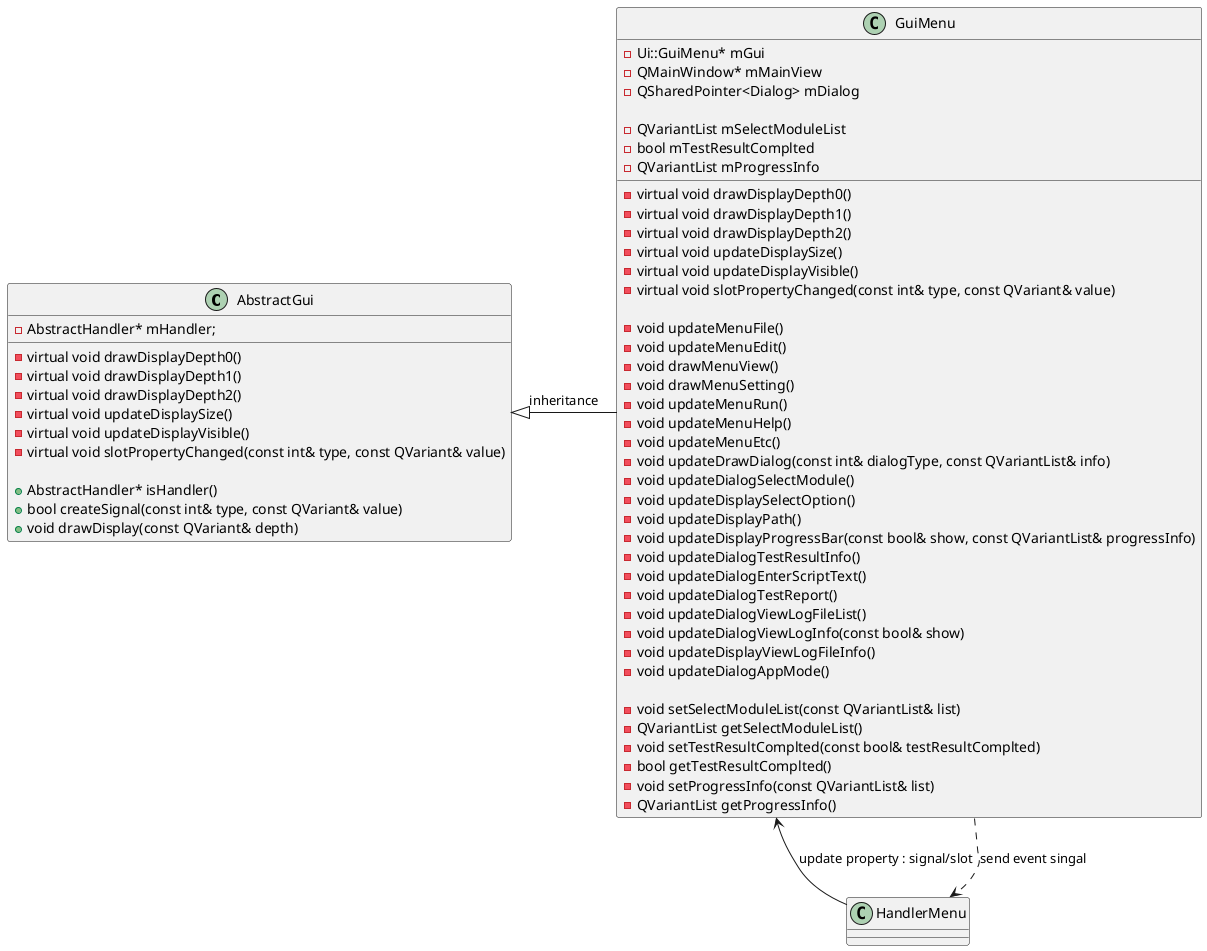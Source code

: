 @startuml

' AbstractGui 클래스 정의
class AbstractGui {
    -virtual void drawDisplayDepth0()
    -virtual void drawDisplayDepth1()
    -virtual void drawDisplayDepth2()
    -virtual void updateDisplaySize()
    -virtual void updateDisplayVisible()
    -virtual void slotPropertyChanged(const int& type, const QVariant& value)

    +AbstractHandler* isHandler()
    +bool createSignal(const int& type, const QVariant& value)
    +void drawDisplay(const QVariant& depth)

    -AbstractHandler* mHandler;
}

' GuiMenu 클래스 정의
class GuiMenu {
    -virtual void drawDisplayDepth0()
    -virtual void drawDisplayDepth1()
    -virtual void drawDisplayDepth2()
    -virtual void updateDisplaySize()
    -virtual void updateDisplayVisible()
    -virtual void slotPropertyChanged(const int& type, const QVariant& value)

    -void updateMenuFile()
    -void updateMenuEdit()
    -void drawMenuView()
    -void drawMenuSetting()
    -void updateMenuRun()
    -void updateMenuHelp()
    -void updateMenuEtc()
    -void updateDrawDialog(const int& dialogType, const QVariantList& info)
    -void updateDialogSelectModule()
    -void updateDisplaySelectOption()
    -void updateDisplayPath()
    -void updateDisplayProgressBar(const bool& show, const QVariantList& progressInfo)
    -void updateDialogTestResultInfo()
    -void updateDialogEnterScriptText()
    -void updateDialogTestReport()
    -void updateDialogViewLogFileList()
    -void updateDialogViewLogInfo(const bool& show)
    -void updateDisplayViewLogFileInfo()
    -void updateDialogAppMode()

    -void setSelectModuleList(const QVariantList& list)
    -QVariantList getSelectModuleList()
    -void setTestResultComplted(const bool& testResultComplted)
    -bool getTestResultComplted()
    -void setProgressInfo(const QVariantList& list)
    -QVariantList getProgressInfo()

    -Ui::GuiMenu* mGui
    -QMainWindow* mMainView
    -QSharedPointer<Dialog> mDialog

    -QVariantList mSelectModuleList
    -bool mTestResultComplted
    -QVariantList mProgressInfo
}


' 클래스 간의 관계 정의
AbstractGui <|- GuiMenu : inheritance
GuiMenu <-- HandlerMenu : update property : signal/slot
GuiMenu ..> HandlerMenu : send event singal

@enduml
